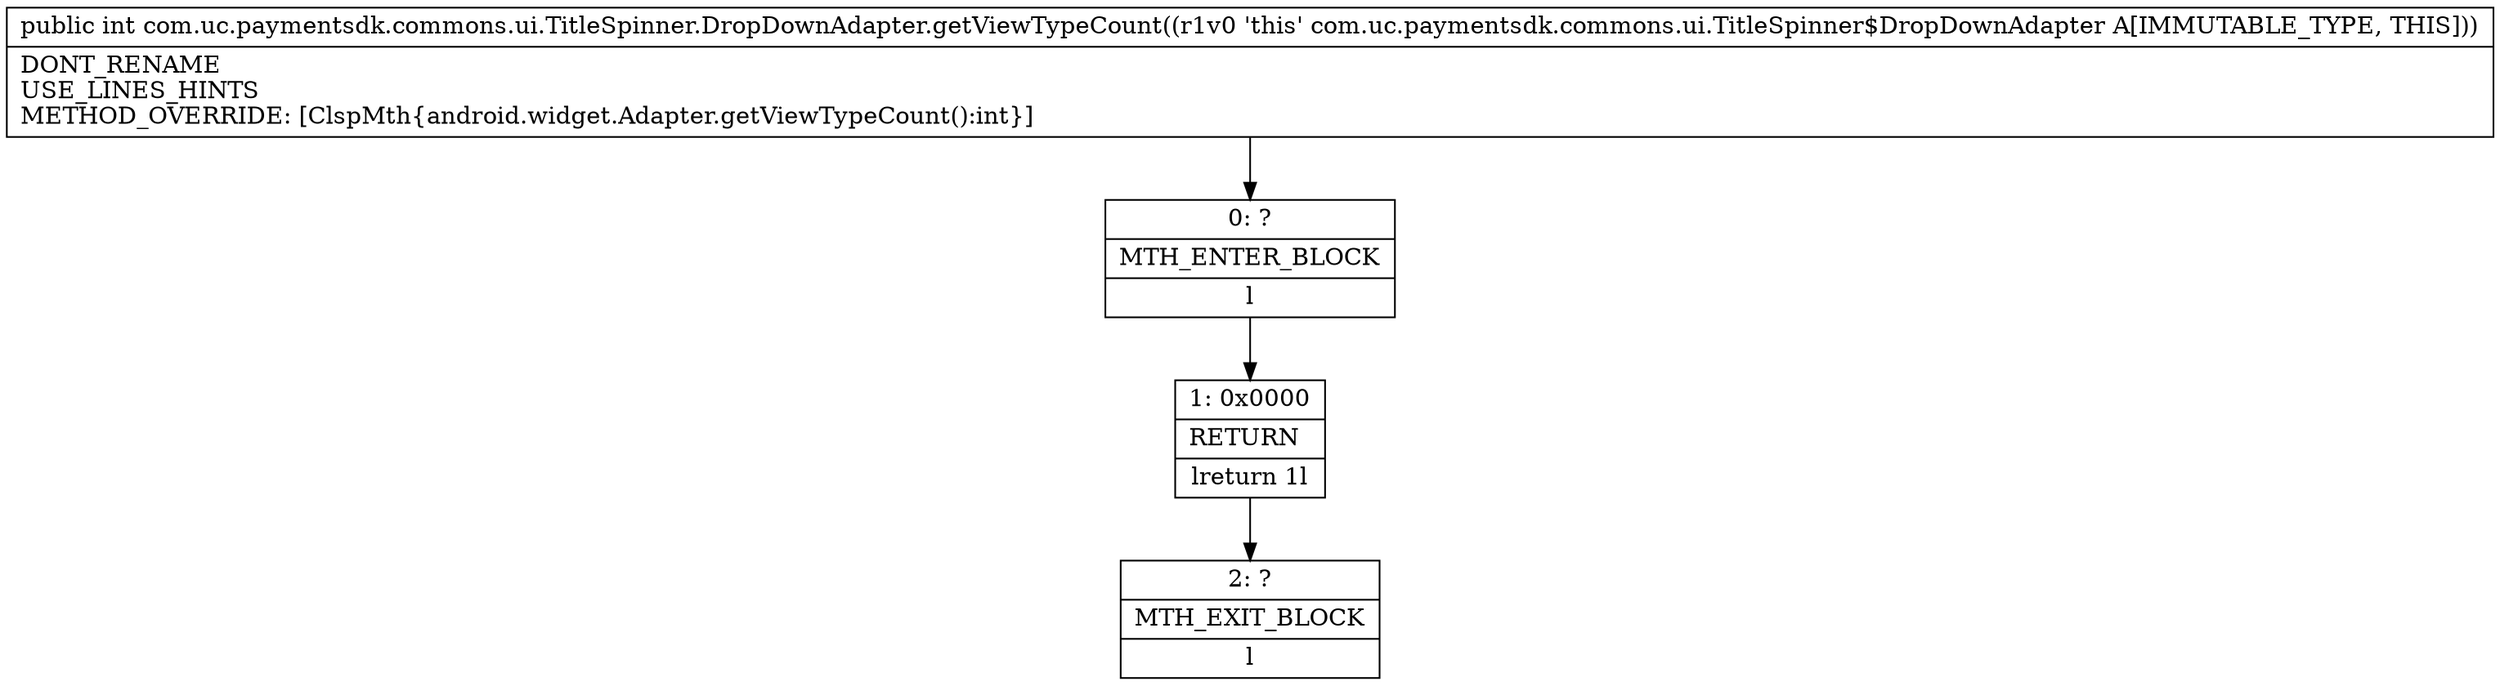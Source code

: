 digraph "CFG forcom.uc.paymentsdk.commons.ui.TitleSpinner.DropDownAdapter.getViewTypeCount()I" {
Node_0 [shape=record,label="{0\:\ ?|MTH_ENTER_BLOCK\l|l}"];
Node_1 [shape=record,label="{1\:\ 0x0000|RETURN\l|lreturn 1l}"];
Node_2 [shape=record,label="{2\:\ ?|MTH_EXIT_BLOCK\l|l}"];
MethodNode[shape=record,label="{public int com.uc.paymentsdk.commons.ui.TitleSpinner.DropDownAdapter.getViewTypeCount((r1v0 'this' com.uc.paymentsdk.commons.ui.TitleSpinner$DropDownAdapter A[IMMUTABLE_TYPE, THIS]))  | DONT_RENAME\lUSE_LINES_HINTS\lMETHOD_OVERRIDE: [ClspMth\{android.widget.Adapter.getViewTypeCount():int\}]\l}"];
MethodNode -> Node_0;
Node_0 -> Node_1;
Node_1 -> Node_2;
}

